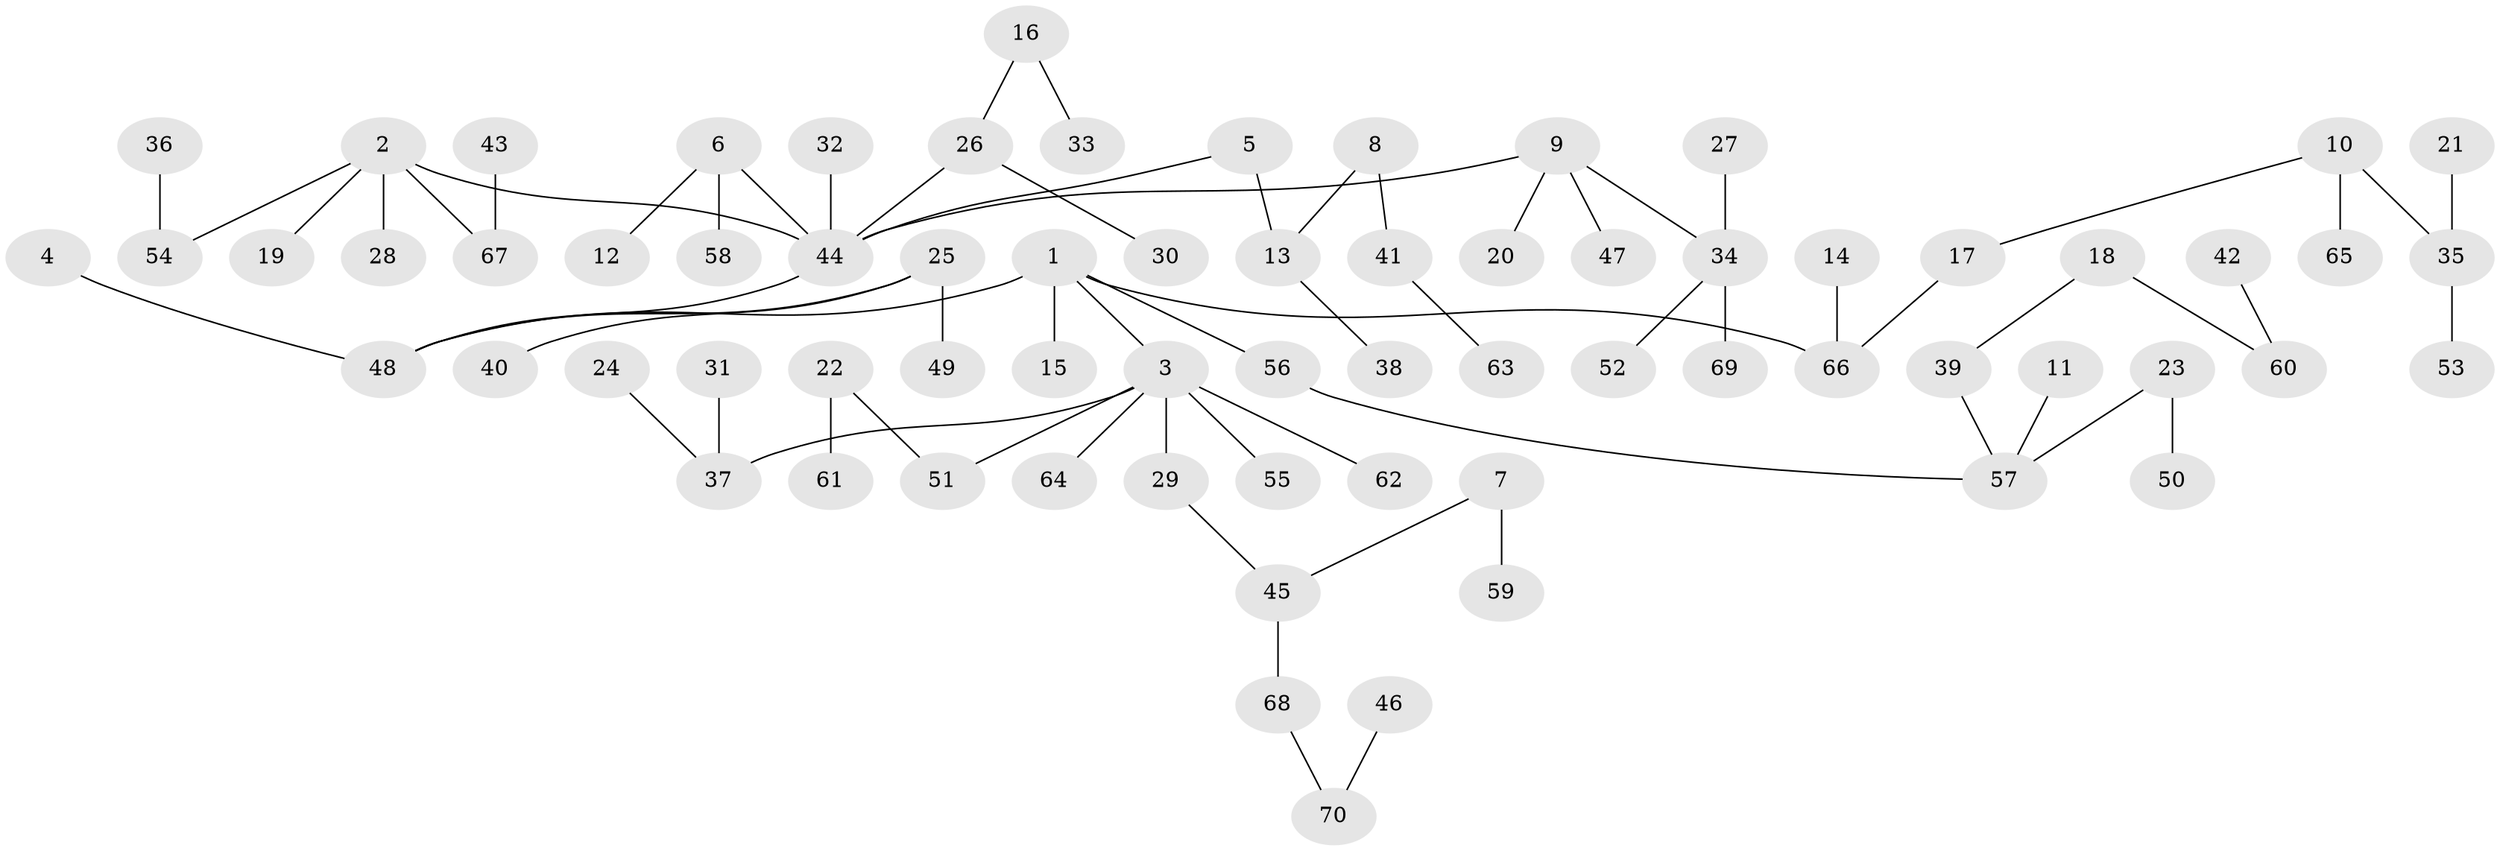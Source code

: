 // original degree distribution, {5: 0.04285714285714286, 6: 0.007142857142857143, 8: 0.007142857142857143, 3: 0.15714285714285714, 4: 0.07142857142857142, 1: 0.5142857142857142, 2: 0.2}
// Generated by graph-tools (version 1.1) at 2025/37/03/04/25 23:37:18]
// undirected, 70 vertices, 69 edges
graph export_dot {
  node [color=gray90,style=filled];
  1;
  2;
  3;
  4;
  5;
  6;
  7;
  8;
  9;
  10;
  11;
  12;
  13;
  14;
  15;
  16;
  17;
  18;
  19;
  20;
  21;
  22;
  23;
  24;
  25;
  26;
  27;
  28;
  29;
  30;
  31;
  32;
  33;
  34;
  35;
  36;
  37;
  38;
  39;
  40;
  41;
  42;
  43;
  44;
  45;
  46;
  47;
  48;
  49;
  50;
  51;
  52;
  53;
  54;
  55;
  56;
  57;
  58;
  59;
  60;
  61;
  62;
  63;
  64;
  65;
  66;
  67;
  68;
  69;
  70;
  1 -- 3 [weight=1.0];
  1 -- 15 [weight=1.0];
  1 -- 48 [weight=1.0];
  1 -- 56 [weight=1.0];
  1 -- 66 [weight=1.0];
  2 -- 19 [weight=1.0];
  2 -- 28 [weight=1.0];
  2 -- 44 [weight=1.0];
  2 -- 54 [weight=1.0];
  2 -- 67 [weight=1.0];
  3 -- 29 [weight=1.0];
  3 -- 37 [weight=1.0];
  3 -- 51 [weight=1.0];
  3 -- 55 [weight=1.0];
  3 -- 62 [weight=1.0];
  3 -- 64 [weight=1.0];
  4 -- 48 [weight=1.0];
  5 -- 13 [weight=1.0];
  5 -- 44 [weight=1.0];
  6 -- 12 [weight=1.0];
  6 -- 44 [weight=1.0];
  6 -- 58 [weight=1.0];
  7 -- 45 [weight=1.0];
  7 -- 59 [weight=1.0];
  8 -- 13 [weight=1.0];
  8 -- 41 [weight=1.0];
  9 -- 20 [weight=1.0];
  9 -- 34 [weight=1.0];
  9 -- 44 [weight=1.0];
  9 -- 47 [weight=1.0];
  10 -- 17 [weight=1.0];
  10 -- 35 [weight=1.0];
  10 -- 65 [weight=1.0];
  11 -- 57 [weight=1.0];
  13 -- 38 [weight=1.0];
  14 -- 66 [weight=1.0];
  16 -- 26 [weight=1.0];
  16 -- 33 [weight=1.0];
  17 -- 66 [weight=1.0];
  18 -- 39 [weight=1.0];
  18 -- 60 [weight=1.0];
  21 -- 35 [weight=1.0];
  22 -- 51 [weight=1.0];
  22 -- 61 [weight=1.0];
  23 -- 50 [weight=1.0];
  23 -- 57 [weight=1.0];
  24 -- 37 [weight=1.0];
  25 -- 40 [weight=1.0];
  25 -- 48 [weight=1.0];
  25 -- 49 [weight=1.0];
  26 -- 30 [weight=1.0];
  26 -- 44 [weight=1.0];
  27 -- 34 [weight=1.0];
  29 -- 45 [weight=1.0];
  31 -- 37 [weight=1.0];
  32 -- 44 [weight=1.0];
  34 -- 52 [weight=1.0];
  34 -- 69 [weight=1.0];
  35 -- 53 [weight=1.0];
  36 -- 54 [weight=1.0];
  39 -- 57 [weight=1.0];
  41 -- 63 [weight=1.0];
  42 -- 60 [weight=1.0];
  43 -- 67 [weight=1.0];
  44 -- 48 [weight=1.0];
  45 -- 68 [weight=1.0];
  46 -- 70 [weight=1.0];
  56 -- 57 [weight=1.0];
  68 -- 70 [weight=1.0];
}
